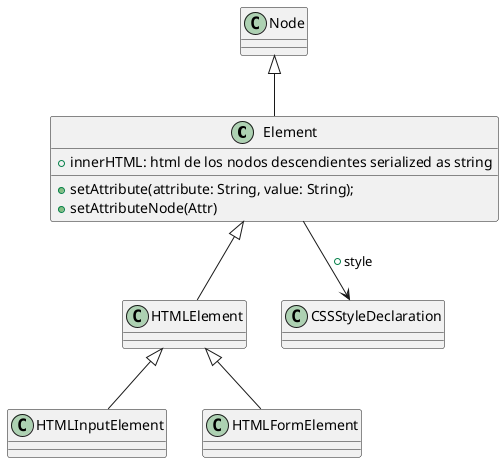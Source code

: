 @startuml element

class Element {
    + innerHTML: html de los nodos descendientes serialized as string

    + setAttribute(attribute: String, value: String);
    + setAttributeNode(Attr)
}
Node <|-- Element

class HTMLElement 
Element <|-- HTMLElement
Element --> CSSStyleDeclaration: + style

class HTMLInputElement 
HTMLElement <|-- HTMLInputElement

class HTMLFormElement
HTMLElement <|-- HTMLFormElement

class CSSStyleDeclaration
@enduml
